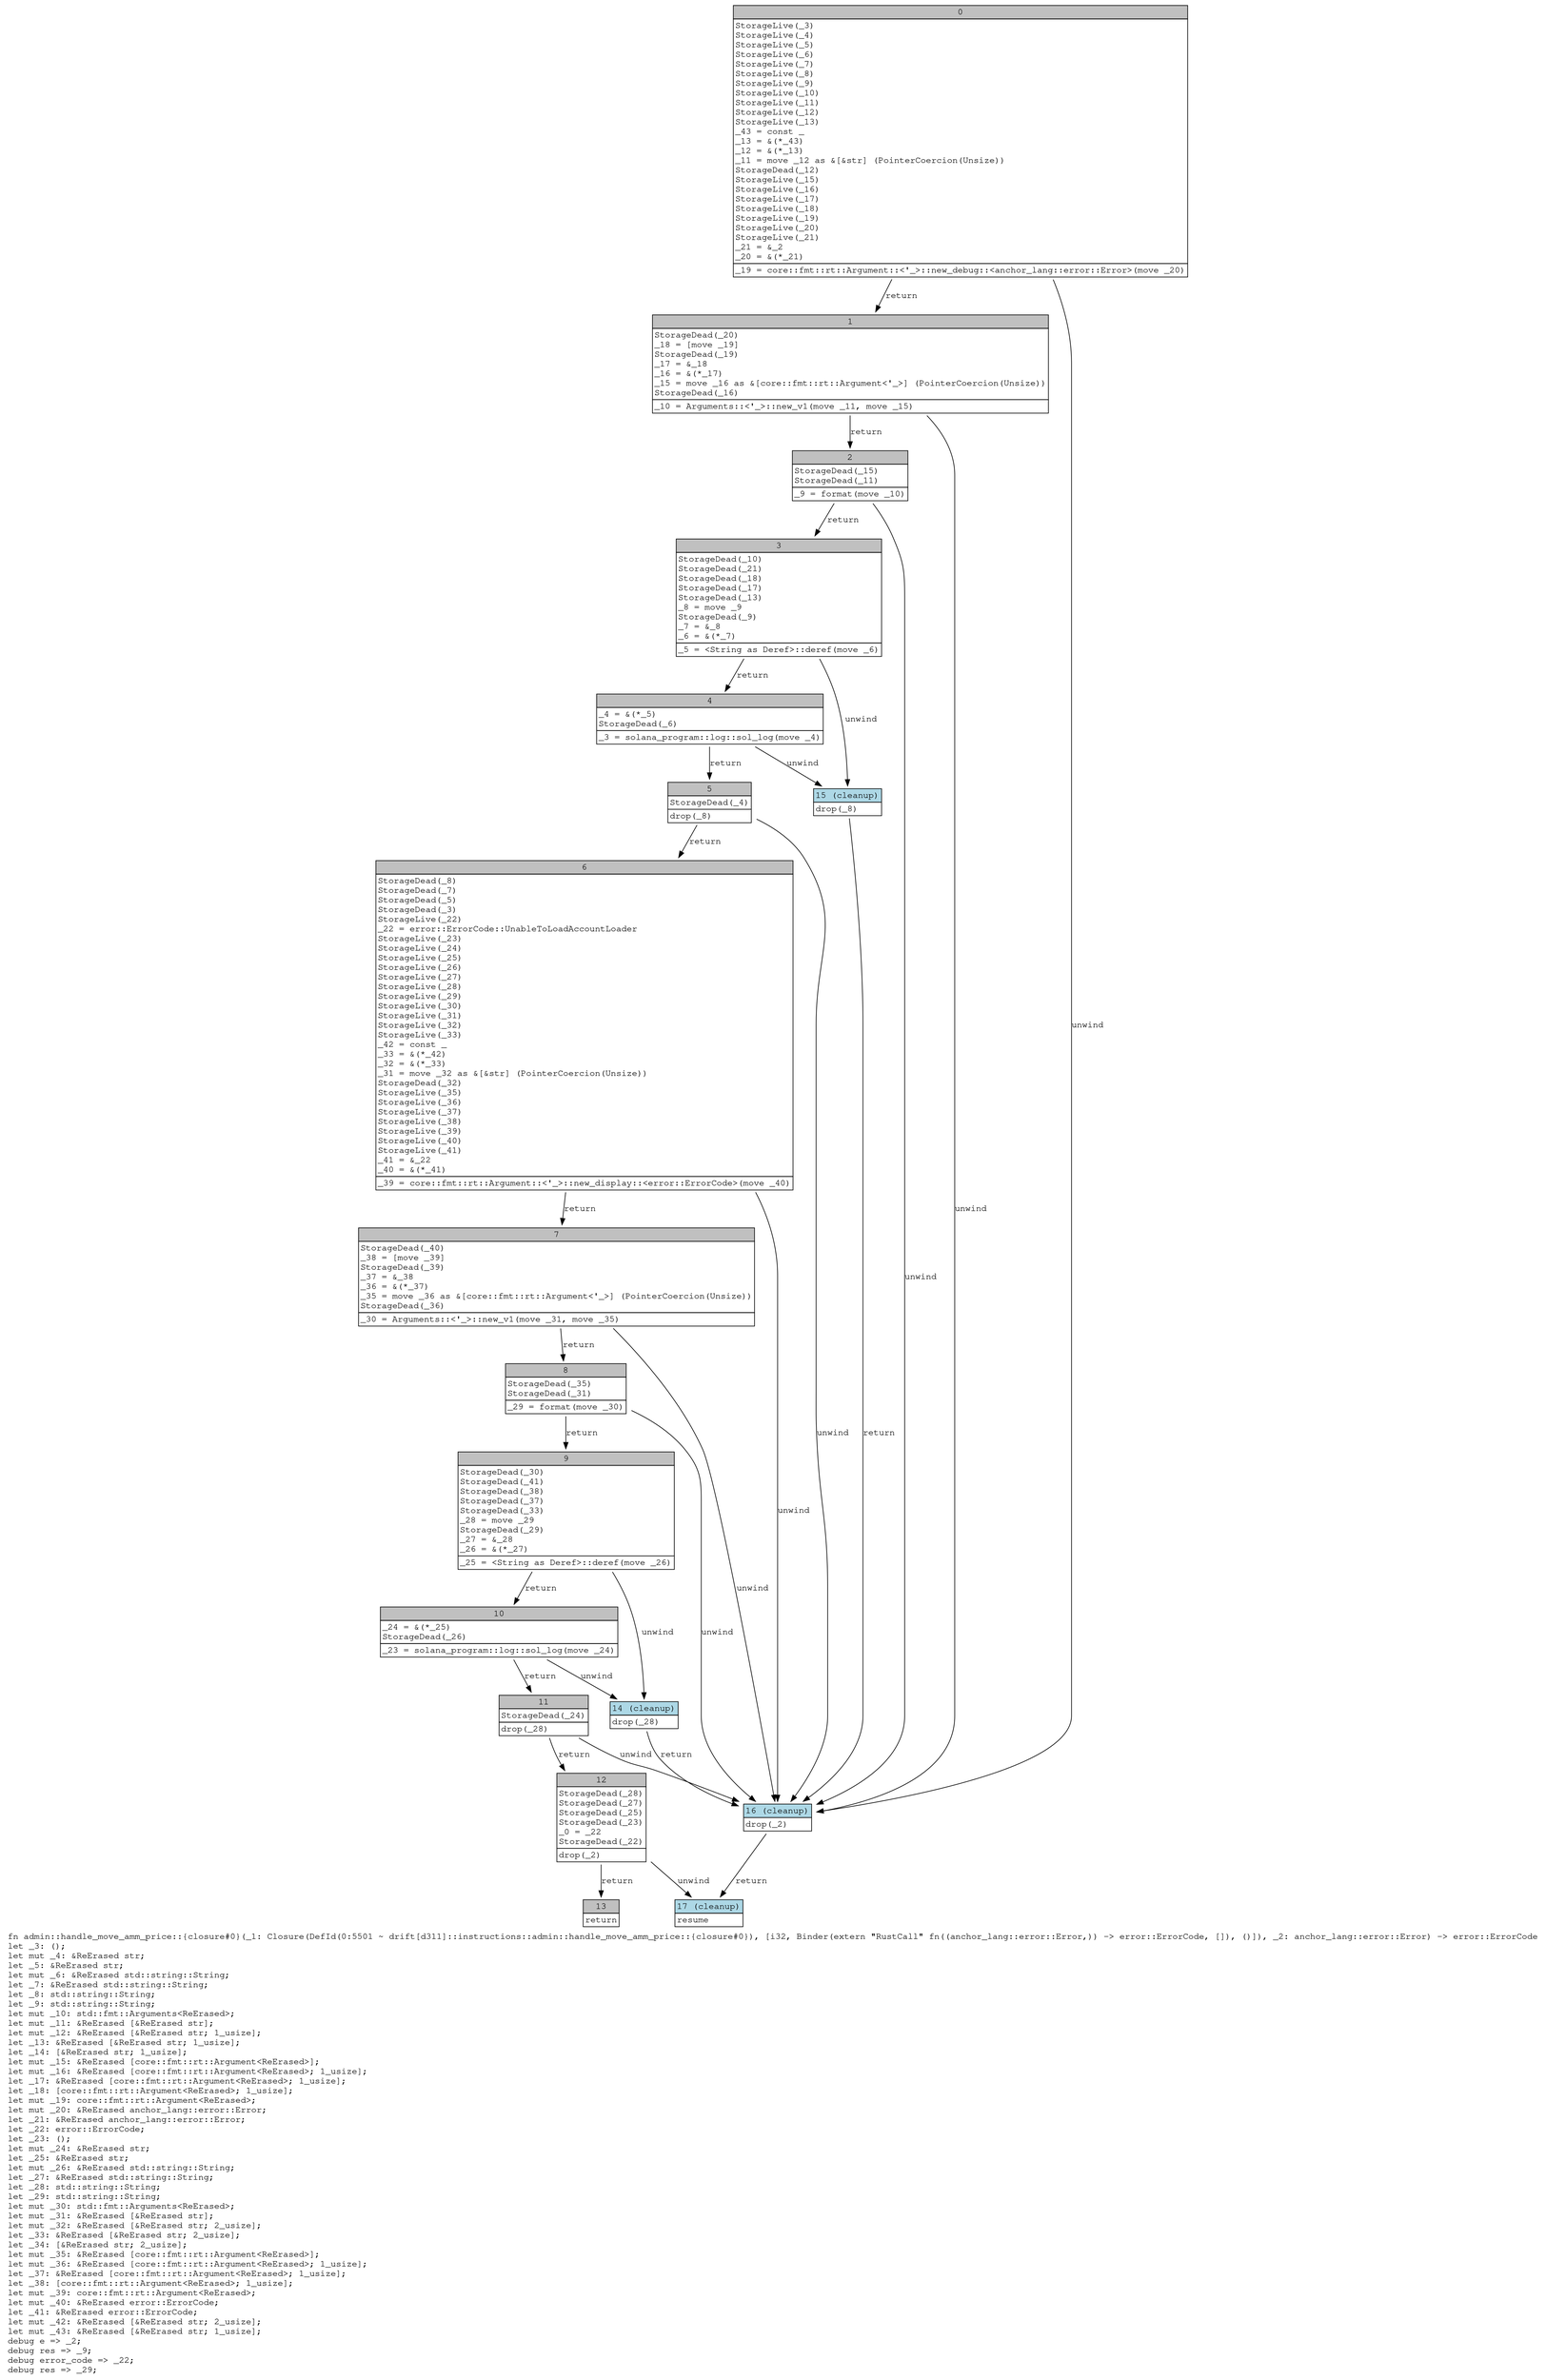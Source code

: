digraph Mir_0_5501 {
    graph [fontname="Courier, monospace"];
    node [fontname="Courier, monospace"];
    edge [fontname="Courier, monospace"];
    label=<fn admin::handle_move_amm_price::{closure#0}(_1: Closure(DefId(0:5501 ~ drift[d311]::instructions::admin::handle_move_amm_price::{closure#0}), [i32, Binder(extern &quot;RustCall&quot; fn((anchor_lang::error::Error,)) -&gt; error::ErrorCode, []), ()]), _2: anchor_lang::error::Error) -&gt; error::ErrorCode<br align="left"/>let _3: ();<br align="left"/>let mut _4: &amp;ReErased str;<br align="left"/>let _5: &amp;ReErased str;<br align="left"/>let mut _6: &amp;ReErased std::string::String;<br align="left"/>let _7: &amp;ReErased std::string::String;<br align="left"/>let _8: std::string::String;<br align="left"/>let _9: std::string::String;<br align="left"/>let mut _10: std::fmt::Arguments&lt;ReErased&gt;;<br align="left"/>let mut _11: &amp;ReErased [&amp;ReErased str];<br align="left"/>let mut _12: &amp;ReErased [&amp;ReErased str; 1_usize];<br align="left"/>let _13: &amp;ReErased [&amp;ReErased str; 1_usize];<br align="left"/>let _14: [&amp;ReErased str; 1_usize];<br align="left"/>let mut _15: &amp;ReErased [core::fmt::rt::Argument&lt;ReErased&gt;];<br align="left"/>let mut _16: &amp;ReErased [core::fmt::rt::Argument&lt;ReErased&gt;; 1_usize];<br align="left"/>let _17: &amp;ReErased [core::fmt::rt::Argument&lt;ReErased&gt;; 1_usize];<br align="left"/>let _18: [core::fmt::rt::Argument&lt;ReErased&gt;; 1_usize];<br align="left"/>let mut _19: core::fmt::rt::Argument&lt;ReErased&gt;;<br align="left"/>let mut _20: &amp;ReErased anchor_lang::error::Error;<br align="left"/>let _21: &amp;ReErased anchor_lang::error::Error;<br align="left"/>let _22: error::ErrorCode;<br align="left"/>let _23: ();<br align="left"/>let mut _24: &amp;ReErased str;<br align="left"/>let _25: &amp;ReErased str;<br align="left"/>let mut _26: &amp;ReErased std::string::String;<br align="left"/>let _27: &amp;ReErased std::string::String;<br align="left"/>let _28: std::string::String;<br align="left"/>let _29: std::string::String;<br align="left"/>let mut _30: std::fmt::Arguments&lt;ReErased&gt;;<br align="left"/>let mut _31: &amp;ReErased [&amp;ReErased str];<br align="left"/>let mut _32: &amp;ReErased [&amp;ReErased str; 2_usize];<br align="left"/>let _33: &amp;ReErased [&amp;ReErased str; 2_usize];<br align="left"/>let _34: [&amp;ReErased str; 2_usize];<br align="left"/>let mut _35: &amp;ReErased [core::fmt::rt::Argument&lt;ReErased&gt;];<br align="left"/>let mut _36: &amp;ReErased [core::fmt::rt::Argument&lt;ReErased&gt;; 1_usize];<br align="left"/>let _37: &amp;ReErased [core::fmt::rt::Argument&lt;ReErased&gt;; 1_usize];<br align="left"/>let _38: [core::fmt::rt::Argument&lt;ReErased&gt;; 1_usize];<br align="left"/>let mut _39: core::fmt::rt::Argument&lt;ReErased&gt;;<br align="left"/>let mut _40: &amp;ReErased error::ErrorCode;<br align="left"/>let _41: &amp;ReErased error::ErrorCode;<br align="left"/>let mut _42: &amp;ReErased [&amp;ReErased str; 2_usize];<br align="left"/>let mut _43: &amp;ReErased [&amp;ReErased str; 1_usize];<br align="left"/>debug e =&gt; _2;<br align="left"/>debug res =&gt; _9;<br align="left"/>debug error_code =&gt; _22;<br align="left"/>debug res =&gt; _29;<br align="left"/>>;
    bb0__0_5501 [shape="none", label=<<table border="0" cellborder="1" cellspacing="0"><tr><td bgcolor="gray" align="center" colspan="1">0</td></tr><tr><td align="left" balign="left">StorageLive(_3)<br/>StorageLive(_4)<br/>StorageLive(_5)<br/>StorageLive(_6)<br/>StorageLive(_7)<br/>StorageLive(_8)<br/>StorageLive(_9)<br/>StorageLive(_10)<br/>StorageLive(_11)<br/>StorageLive(_12)<br/>StorageLive(_13)<br/>_43 = const _<br/>_13 = &amp;(*_43)<br/>_12 = &amp;(*_13)<br/>_11 = move _12 as &amp;[&amp;str] (PointerCoercion(Unsize))<br/>StorageDead(_12)<br/>StorageLive(_15)<br/>StorageLive(_16)<br/>StorageLive(_17)<br/>StorageLive(_18)<br/>StorageLive(_19)<br/>StorageLive(_20)<br/>StorageLive(_21)<br/>_21 = &amp;_2<br/>_20 = &amp;(*_21)<br/></td></tr><tr><td align="left">_19 = core::fmt::rt::Argument::&lt;'_&gt;::new_debug::&lt;anchor_lang::error::Error&gt;(move _20)</td></tr></table>>];
    bb1__0_5501 [shape="none", label=<<table border="0" cellborder="1" cellspacing="0"><tr><td bgcolor="gray" align="center" colspan="1">1</td></tr><tr><td align="left" balign="left">StorageDead(_20)<br/>_18 = [move _19]<br/>StorageDead(_19)<br/>_17 = &amp;_18<br/>_16 = &amp;(*_17)<br/>_15 = move _16 as &amp;[core::fmt::rt::Argument&lt;'_&gt;] (PointerCoercion(Unsize))<br/>StorageDead(_16)<br/></td></tr><tr><td align="left">_10 = Arguments::&lt;'_&gt;::new_v1(move _11, move _15)</td></tr></table>>];
    bb2__0_5501 [shape="none", label=<<table border="0" cellborder="1" cellspacing="0"><tr><td bgcolor="gray" align="center" colspan="1">2</td></tr><tr><td align="left" balign="left">StorageDead(_15)<br/>StorageDead(_11)<br/></td></tr><tr><td align="left">_9 = format(move _10)</td></tr></table>>];
    bb3__0_5501 [shape="none", label=<<table border="0" cellborder="1" cellspacing="0"><tr><td bgcolor="gray" align="center" colspan="1">3</td></tr><tr><td align="left" balign="left">StorageDead(_10)<br/>StorageDead(_21)<br/>StorageDead(_18)<br/>StorageDead(_17)<br/>StorageDead(_13)<br/>_8 = move _9<br/>StorageDead(_9)<br/>_7 = &amp;_8<br/>_6 = &amp;(*_7)<br/></td></tr><tr><td align="left">_5 = &lt;String as Deref&gt;::deref(move _6)</td></tr></table>>];
    bb4__0_5501 [shape="none", label=<<table border="0" cellborder="1" cellspacing="0"><tr><td bgcolor="gray" align="center" colspan="1">4</td></tr><tr><td align="left" balign="left">_4 = &amp;(*_5)<br/>StorageDead(_6)<br/></td></tr><tr><td align="left">_3 = solana_program::log::sol_log(move _4)</td></tr></table>>];
    bb5__0_5501 [shape="none", label=<<table border="0" cellborder="1" cellspacing="0"><tr><td bgcolor="gray" align="center" colspan="1">5</td></tr><tr><td align="left" balign="left">StorageDead(_4)<br/></td></tr><tr><td align="left">drop(_8)</td></tr></table>>];
    bb6__0_5501 [shape="none", label=<<table border="0" cellborder="1" cellspacing="0"><tr><td bgcolor="gray" align="center" colspan="1">6</td></tr><tr><td align="left" balign="left">StorageDead(_8)<br/>StorageDead(_7)<br/>StorageDead(_5)<br/>StorageDead(_3)<br/>StorageLive(_22)<br/>_22 = error::ErrorCode::UnableToLoadAccountLoader<br/>StorageLive(_23)<br/>StorageLive(_24)<br/>StorageLive(_25)<br/>StorageLive(_26)<br/>StorageLive(_27)<br/>StorageLive(_28)<br/>StorageLive(_29)<br/>StorageLive(_30)<br/>StorageLive(_31)<br/>StorageLive(_32)<br/>StorageLive(_33)<br/>_42 = const _<br/>_33 = &amp;(*_42)<br/>_32 = &amp;(*_33)<br/>_31 = move _32 as &amp;[&amp;str] (PointerCoercion(Unsize))<br/>StorageDead(_32)<br/>StorageLive(_35)<br/>StorageLive(_36)<br/>StorageLive(_37)<br/>StorageLive(_38)<br/>StorageLive(_39)<br/>StorageLive(_40)<br/>StorageLive(_41)<br/>_41 = &amp;_22<br/>_40 = &amp;(*_41)<br/></td></tr><tr><td align="left">_39 = core::fmt::rt::Argument::&lt;'_&gt;::new_display::&lt;error::ErrorCode&gt;(move _40)</td></tr></table>>];
    bb7__0_5501 [shape="none", label=<<table border="0" cellborder="1" cellspacing="0"><tr><td bgcolor="gray" align="center" colspan="1">7</td></tr><tr><td align="left" balign="left">StorageDead(_40)<br/>_38 = [move _39]<br/>StorageDead(_39)<br/>_37 = &amp;_38<br/>_36 = &amp;(*_37)<br/>_35 = move _36 as &amp;[core::fmt::rt::Argument&lt;'_&gt;] (PointerCoercion(Unsize))<br/>StorageDead(_36)<br/></td></tr><tr><td align="left">_30 = Arguments::&lt;'_&gt;::new_v1(move _31, move _35)</td></tr></table>>];
    bb8__0_5501 [shape="none", label=<<table border="0" cellborder="1" cellspacing="0"><tr><td bgcolor="gray" align="center" colspan="1">8</td></tr><tr><td align="left" balign="left">StorageDead(_35)<br/>StorageDead(_31)<br/></td></tr><tr><td align="left">_29 = format(move _30)</td></tr></table>>];
    bb9__0_5501 [shape="none", label=<<table border="0" cellborder="1" cellspacing="0"><tr><td bgcolor="gray" align="center" colspan="1">9</td></tr><tr><td align="left" balign="left">StorageDead(_30)<br/>StorageDead(_41)<br/>StorageDead(_38)<br/>StorageDead(_37)<br/>StorageDead(_33)<br/>_28 = move _29<br/>StorageDead(_29)<br/>_27 = &amp;_28<br/>_26 = &amp;(*_27)<br/></td></tr><tr><td align="left">_25 = &lt;String as Deref&gt;::deref(move _26)</td></tr></table>>];
    bb10__0_5501 [shape="none", label=<<table border="0" cellborder="1" cellspacing="0"><tr><td bgcolor="gray" align="center" colspan="1">10</td></tr><tr><td align="left" balign="left">_24 = &amp;(*_25)<br/>StorageDead(_26)<br/></td></tr><tr><td align="left">_23 = solana_program::log::sol_log(move _24)</td></tr></table>>];
    bb11__0_5501 [shape="none", label=<<table border="0" cellborder="1" cellspacing="0"><tr><td bgcolor="gray" align="center" colspan="1">11</td></tr><tr><td align="left" balign="left">StorageDead(_24)<br/></td></tr><tr><td align="left">drop(_28)</td></tr></table>>];
    bb12__0_5501 [shape="none", label=<<table border="0" cellborder="1" cellspacing="0"><tr><td bgcolor="gray" align="center" colspan="1">12</td></tr><tr><td align="left" balign="left">StorageDead(_28)<br/>StorageDead(_27)<br/>StorageDead(_25)<br/>StorageDead(_23)<br/>_0 = _22<br/>StorageDead(_22)<br/></td></tr><tr><td align="left">drop(_2)</td></tr></table>>];
    bb13__0_5501 [shape="none", label=<<table border="0" cellborder="1" cellspacing="0"><tr><td bgcolor="gray" align="center" colspan="1">13</td></tr><tr><td align="left">return</td></tr></table>>];
    bb14__0_5501 [shape="none", label=<<table border="0" cellborder="1" cellspacing="0"><tr><td bgcolor="lightblue" align="center" colspan="1">14 (cleanup)</td></tr><tr><td align="left">drop(_28)</td></tr></table>>];
    bb15__0_5501 [shape="none", label=<<table border="0" cellborder="1" cellspacing="0"><tr><td bgcolor="lightblue" align="center" colspan="1">15 (cleanup)</td></tr><tr><td align="left">drop(_8)</td></tr></table>>];
    bb16__0_5501 [shape="none", label=<<table border="0" cellborder="1" cellspacing="0"><tr><td bgcolor="lightblue" align="center" colspan="1">16 (cleanup)</td></tr><tr><td align="left">drop(_2)</td></tr></table>>];
    bb17__0_5501 [shape="none", label=<<table border="0" cellborder="1" cellspacing="0"><tr><td bgcolor="lightblue" align="center" colspan="1">17 (cleanup)</td></tr><tr><td align="left">resume</td></tr></table>>];
    bb0__0_5501 -> bb1__0_5501 [label="return"];
    bb0__0_5501 -> bb16__0_5501 [label="unwind"];
    bb1__0_5501 -> bb2__0_5501 [label="return"];
    bb1__0_5501 -> bb16__0_5501 [label="unwind"];
    bb2__0_5501 -> bb3__0_5501 [label="return"];
    bb2__0_5501 -> bb16__0_5501 [label="unwind"];
    bb3__0_5501 -> bb4__0_5501 [label="return"];
    bb3__0_5501 -> bb15__0_5501 [label="unwind"];
    bb4__0_5501 -> bb5__0_5501 [label="return"];
    bb4__0_5501 -> bb15__0_5501 [label="unwind"];
    bb5__0_5501 -> bb6__0_5501 [label="return"];
    bb5__0_5501 -> bb16__0_5501 [label="unwind"];
    bb6__0_5501 -> bb7__0_5501 [label="return"];
    bb6__0_5501 -> bb16__0_5501 [label="unwind"];
    bb7__0_5501 -> bb8__0_5501 [label="return"];
    bb7__0_5501 -> bb16__0_5501 [label="unwind"];
    bb8__0_5501 -> bb9__0_5501 [label="return"];
    bb8__0_5501 -> bb16__0_5501 [label="unwind"];
    bb9__0_5501 -> bb10__0_5501 [label="return"];
    bb9__0_5501 -> bb14__0_5501 [label="unwind"];
    bb10__0_5501 -> bb11__0_5501 [label="return"];
    bb10__0_5501 -> bb14__0_5501 [label="unwind"];
    bb11__0_5501 -> bb12__0_5501 [label="return"];
    bb11__0_5501 -> bb16__0_5501 [label="unwind"];
    bb12__0_5501 -> bb13__0_5501 [label="return"];
    bb12__0_5501 -> bb17__0_5501 [label="unwind"];
    bb14__0_5501 -> bb16__0_5501 [label="return"];
    bb15__0_5501 -> bb16__0_5501 [label="return"];
    bb16__0_5501 -> bb17__0_5501 [label="return"];
}
